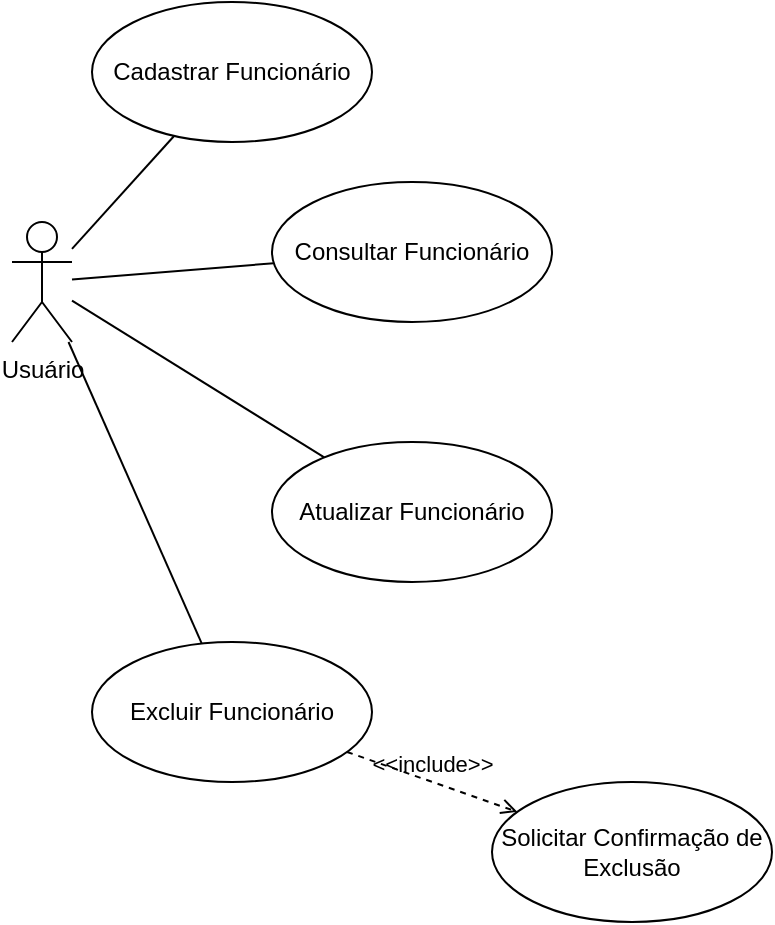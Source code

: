 <mxfile version="24.8.3">
  <diagram name="Página-1" id="xfx3Cv4PpZm6ZAXTQJ1A">
    <mxGraphModel dx="1578" dy="893" grid="1" gridSize="10" guides="1" tooltips="1" connect="1" arrows="1" fold="1" page="1" pageScale="1" pageWidth="1169" pageHeight="827" math="0" shadow="0">
      <root>
        <mxCell id="0" />
        <mxCell id="1" parent="0" />
        <mxCell id="sumGXqHNnV0QohbHvNc_-6" style="rounded=0;orthogonalLoop=1;jettySize=auto;html=1;startArrow=none;startFill=0;endArrow=none;endFill=0;" edge="1" parent="1" source="sumGXqHNnV0QohbHvNc_-1" target="sumGXqHNnV0QohbHvNc_-2">
          <mxGeometry relative="1" as="geometry" />
        </mxCell>
        <mxCell id="sumGXqHNnV0QohbHvNc_-7" style="rounded=0;orthogonalLoop=1;jettySize=auto;html=1;endArrow=none;endFill=0;" edge="1" parent="1" source="sumGXqHNnV0QohbHvNc_-1" target="sumGXqHNnV0QohbHvNc_-5">
          <mxGeometry relative="1" as="geometry" />
        </mxCell>
        <mxCell id="sumGXqHNnV0QohbHvNc_-8" style="rounded=0;orthogonalLoop=1;jettySize=auto;html=1;endArrow=none;endFill=0;" edge="1" parent="1" source="sumGXqHNnV0QohbHvNc_-1" target="sumGXqHNnV0QohbHvNc_-3">
          <mxGeometry relative="1" as="geometry" />
        </mxCell>
        <mxCell id="sumGXqHNnV0QohbHvNc_-9" style="rounded=0;orthogonalLoop=1;jettySize=auto;html=1;endArrow=none;endFill=0;" edge="1" parent="1" source="sumGXqHNnV0QohbHvNc_-1" target="sumGXqHNnV0QohbHvNc_-4">
          <mxGeometry relative="1" as="geometry" />
        </mxCell>
        <mxCell id="sumGXqHNnV0QohbHvNc_-1" value="Usuário&lt;div&gt;&lt;br&gt;&lt;/div&gt;" style="shape=umlActor;verticalLabelPosition=bottom;verticalAlign=top;html=1;outlineConnect=0;" vertex="1" parent="1">
          <mxGeometry x="80" y="300" width="30" height="60" as="geometry" />
        </mxCell>
        <mxCell id="sumGXqHNnV0QohbHvNc_-2" value="Cadastrar Funcionário" style="ellipse;whiteSpace=wrap;html=1;" vertex="1" parent="1">
          <mxGeometry x="120" y="190" width="140" height="70" as="geometry" />
        </mxCell>
        <mxCell id="sumGXqHNnV0QohbHvNc_-3" value="Consultar Funcionário" style="ellipse;whiteSpace=wrap;html=1;" vertex="1" parent="1">
          <mxGeometry x="210" y="280" width="140" height="70" as="geometry" />
        </mxCell>
        <mxCell id="sumGXqHNnV0QohbHvNc_-4" value="Atualizar Funcionário" style="ellipse;whiteSpace=wrap;html=1;" vertex="1" parent="1">
          <mxGeometry x="210" y="410" width="140" height="70" as="geometry" />
        </mxCell>
        <mxCell id="sumGXqHNnV0QohbHvNc_-5" value="Excluir Funcionário" style="ellipse;whiteSpace=wrap;html=1;" vertex="1" parent="1">
          <mxGeometry x="120" y="510" width="140" height="70" as="geometry" />
        </mxCell>
        <mxCell id="sumGXqHNnV0QohbHvNc_-10" value="Solicitar Confirmação de Exclusão" style="ellipse;whiteSpace=wrap;html=1;" vertex="1" parent="1">
          <mxGeometry x="320" y="580" width="140" height="70" as="geometry" />
        </mxCell>
        <mxCell id="sumGXqHNnV0QohbHvNc_-11" value="&amp;lt;&amp;lt;include&amp;gt;&amp;gt;" style="edgeStyle=none;html=1;endArrow=open;verticalAlign=bottom;dashed=1;labelBackgroundColor=none;rounded=0;" edge="1" parent="1" source="sumGXqHNnV0QohbHvNc_-5" target="sumGXqHNnV0QohbHvNc_-10">
          <mxGeometry width="160" relative="1" as="geometry">
            <mxPoint x="500" y="460" as="sourcePoint" />
            <mxPoint x="660" y="460" as="targetPoint" />
          </mxGeometry>
        </mxCell>
      </root>
    </mxGraphModel>
  </diagram>
</mxfile>
